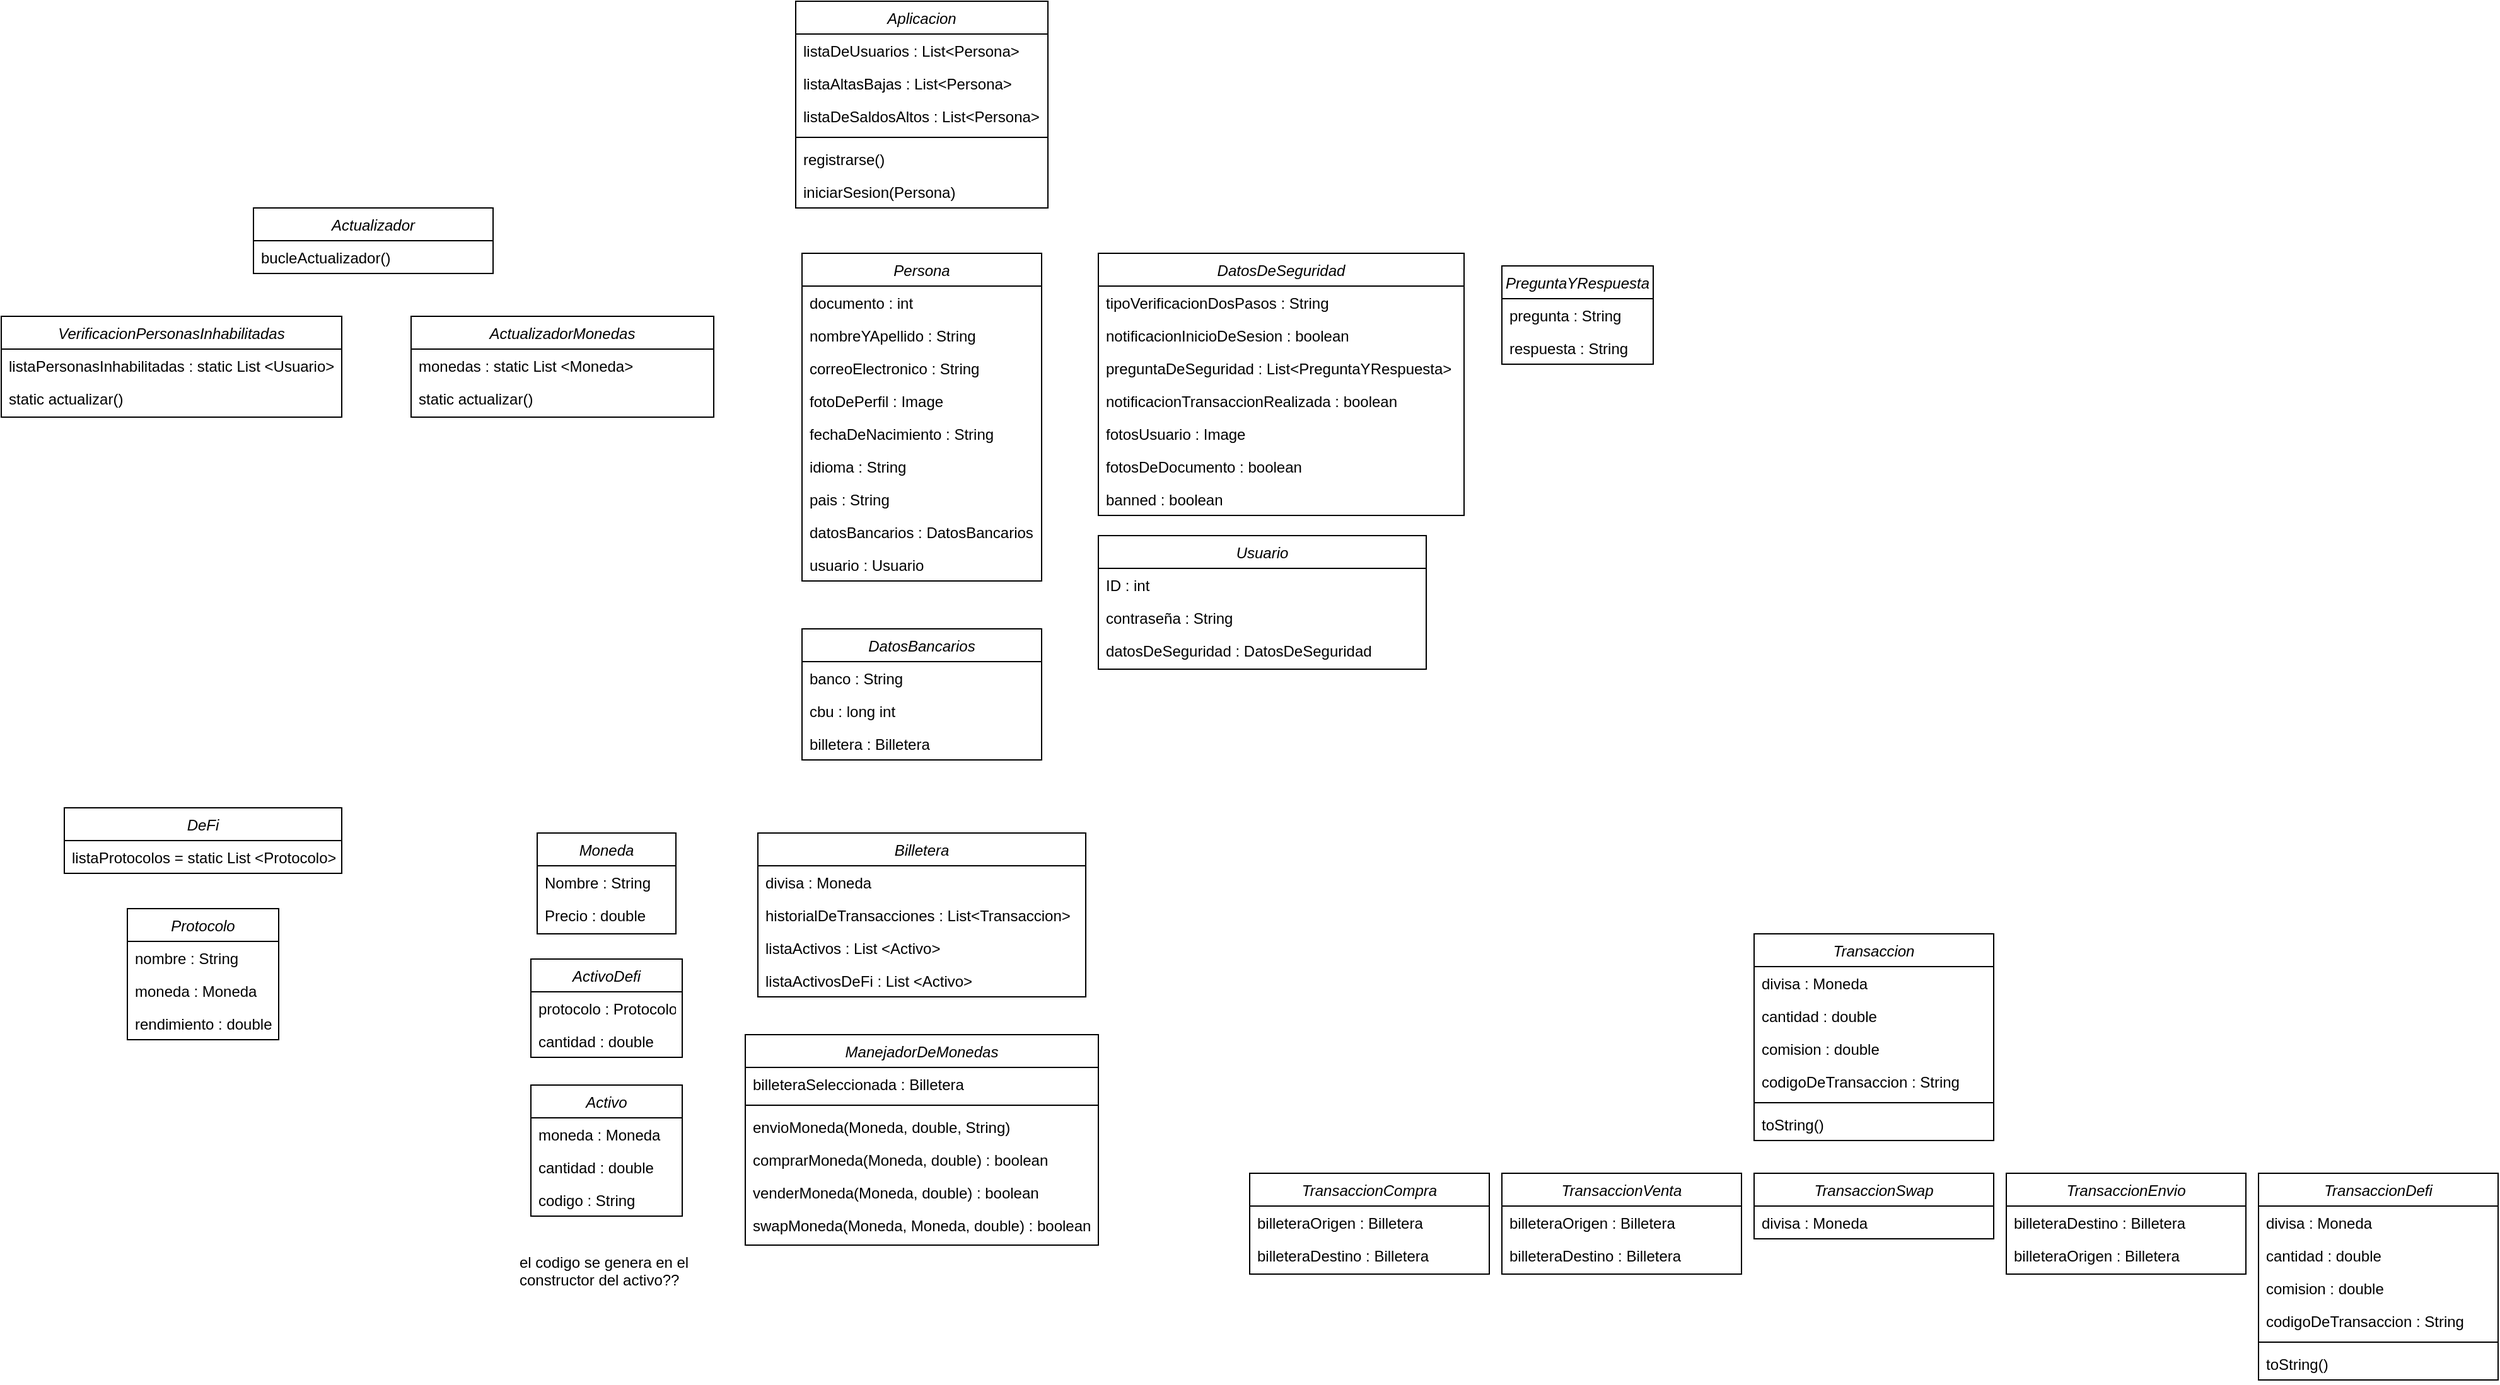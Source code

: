 <mxfile version="24.7.10">
  <diagram id="C5RBs43oDa-KdzZeNtuy" name="Page-1">
    <mxGraphModel dx="2093" dy="2188" grid="1" gridSize="10" guides="1" tooltips="1" connect="1" arrows="1" fold="1" page="1" pageScale="1" pageWidth="1600" pageHeight="1200" math="0" shadow="0">
      <root>
        <mxCell id="WIyWlLk6GJQsqaUBKTNV-0" />
        <mxCell id="WIyWlLk6GJQsqaUBKTNV-1" parent="WIyWlLk6GJQsqaUBKTNV-0" />
        <mxCell id="zkfFHV4jXpPFQw0GAbJ--0" value="Aplicacion" style="swimlane;fontStyle=2;align=center;verticalAlign=top;childLayout=stackLayout;horizontal=1;startSize=26;horizontalStack=0;resizeParent=1;resizeLast=0;collapsible=1;marginBottom=0;rounded=0;shadow=0;strokeWidth=1;" parent="WIyWlLk6GJQsqaUBKTNV-1" vertex="1">
          <mxGeometry x="1500" y="-1180" width="200" height="164" as="geometry">
            <mxRectangle x="320" y="12" width="160" height="26" as="alternateBounds" />
          </mxGeometry>
        </mxCell>
        <mxCell id="zkfFHV4jXpPFQw0GAbJ--1" value="listaDeUsuarios : List&lt;Persona&gt;" style="text;align=left;verticalAlign=top;spacingLeft=4;spacingRight=4;overflow=hidden;rotatable=0;points=[[0,0.5],[1,0.5]];portConstraint=eastwest;" parent="zkfFHV4jXpPFQw0GAbJ--0" vertex="1">
          <mxGeometry y="26" width="200" height="26" as="geometry" />
        </mxCell>
        <mxCell id="1S-B0-gOR2kUliEeF28f-2" value="listaAltasBajas : List&lt;Persona&gt;" style="text;align=left;verticalAlign=top;spacingLeft=4;spacingRight=4;overflow=hidden;rotatable=0;points=[[0,0.5],[1,0.5]];portConstraint=eastwest;" parent="zkfFHV4jXpPFQw0GAbJ--0" vertex="1">
          <mxGeometry y="52" width="200" height="26" as="geometry" />
        </mxCell>
        <mxCell id="1S-B0-gOR2kUliEeF28f-3" value="listaDeSaldosAltos : List&lt;Persona&gt;" style="text;align=left;verticalAlign=top;spacingLeft=4;spacingRight=4;overflow=hidden;rotatable=0;points=[[0,0.5],[1,0.5]];portConstraint=eastwest;" parent="zkfFHV4jXpPFQw0GAbJ--0" vertex="1">
          <mxGeometry y="78" width="200" height="26" as="geometry" />
        </mxCell>
        <mxCell id="zkfFHV4jXpPFQw0GAbJ--4" value="" style="line;html=1;strokeWidth=1;align=left;verticalAlign=middle;spacingTop=-1;spacingLeft=3;spacingRight=3;rotatable=0;labelPosition=right;points=[];portConstraint=eastwest;" parent="zkfFHV4jXpPFQw0GAbJ--0" vertex="1">
          <mxGeometry y="104" width="200" height="8" as="geometry" />
        </mxCell>
        <mxCell id="b5h74rqphBhKmtc5vDvs-13" value="registrarse()" style="text;align=left;verticalAlign=top;spacingLeft=4;spacingRight=4;overflow=hidden;rotatable=0;points=[[0,0.5],[1,0.5]];portConstraint=eastwest;rounded=0;shadow=0;html=0;" parent="zkfFHV4jXpPFQw0GAbJ--0" vertex="1">
          <mxGeometry y="112" width="200" height="26" as="geometry" />
        </mxCell>
        <mxCell id="b5h74rqphBhKmtc5vDvs-14" value="iniciarSesion(Persona)" style="text;align=left;verticalAlign=top;spacingLeft=4;spacingRight=4;overflow=hidden;rotatable=0;points=[[0,0.5],[1,0.5]];portConstraint=eastwest;rounded=0;shadow=0;html=0;" parent="zkfFHV4jXpPFQw0GAbJ--0" vertex="1">
          <mxGeometry y="138" width="200" height="26" as="geometry" />
        </mxCell>
        <mxCell id="A0QK2ImNxOVKermPS3v1-1" value="&amp;nbsp;" style="text;whiteSpace=wrap;html=1;" parent="WIyWlLk6GJQsqaUBKTNV-1" vertex="1">
          <mxGeometry x="1870" y="-240" width="40" height="40" as="geometry" />
        </mxCell>
        <mxCell id="A0QK2ImNxOVKermPS3v1-3" value="Usuario" style="swimlane;fontStyle=2;align=center;verticalAlign=top;childLayout=stackLayout;horizontal=1;startSize=26;horizontalStack=0;resizeParent=1;resizeLast=0;collapsible=1;marginBottom=0;rounded=0;shadow=0;strokeWidth=1;" parent="WIyWlLk6GJQsqaUBKTNV-1" vertex="1">
          <mxGeometry x="1740" y="-756" width="260" height="106" as="geometry">
            <mxRectangle x="230" y="140" width="160" height="26" as="alternateBounds" />
          </mxGeometry>
        </mxCell>
        <mxCell id="b5h74rqphBhKmtc5vDvs-136" value="ID : int" style="text;align=left;verticalAlign=top;spacingLeft=4;spacingRight=4;overflow=hidden;rotatable=0;points=[[0,0.5],[1,0.5]];portConstraint=eastwest;" parent="A0QK2ImNxOVKermPS3v1-3" vertex="1">
          <mxGeometry y="26" width="260" height="26" as="geometry" />
        </mxCell>
        <mxCell id="1S-B0-gOR2kUliEeF28f-7" value="contraseña : String" style="text;align=left;verticalAlign=top;spacingLeft=4;spacingRight=4;overflow=hidden;rotatable=0;points=[[0,0.5],[1,0.5]];portConstraint=eastwest;rounded=0;shadow=0;html=0;" parent="A0QK2ImNxOVKermPS3v1-3" vertex="1">
          <mxGeometry y="52" width="260" height="26" as="geometry" />
        </mxCell>
        <mxCell id="1S-B0-gOR2kUliEeF28f-20" value="datosDeSeguridad : DatosDeSeguridad" style="text;align=left;verticalAlign=top;spacingLeft=4;spacingRight=4;overflow=hidden;rotatable=0;points=[[0,0.5],[1,0.5]];portConstraint=eastwest;" parent="A0QK2ImNxOVKermPS3v1-3" vertex="1">
          <mxGeometry y="78" width="260" height="26" as="geometry" />
        </mxCell>
        <mxCell id="A0QK2ImNxOVKermPS3v1-74" value="ManejadorDeMonedas" style="swimlane;fontStyle=2;align=center;verticalAlign=top;childLayout=stackLayout;horizontal=1;startSize=26;horizontalStack=0;resizeParent=1;resizeLast=0;collapsible=1;marginBottom=0;rounded=0;shadow=0;strokeWidth=1;" parent="WIyWlLk6GJQsqaUBKTNV-1" vertex="1">
          <mxGeometry x="1460" y="-360" width="280" height="167" as="geometry">
            <mxRectangle x="320" y="12" width="160" height="26" as="alternateBounds" />
          </mxGeometry>
        </mxCell>
        <mxCell id="A0QK2ImNxOVKermPS3v1-77" value="billeteraSeleccionada : Billetera" style="text;align=left;verticalAlign=top;spacingLeft=4;spacingRight=4;overflow=hidden;rotatable=0;points=[[0,0.5],[1,0.5]];portConstraint=eastwest;" parent="A0QK2ImNxOVKermPS3v1-74" vertex="1">
          <mxGeometry y="26" width="280" height="26" as="geometry" />
        </mxCell>
        <mxCell id="A0QK2ImNxOVKermPS3v1-76" value="" style="line;html=1;strokeWidth=1;align=left;verticalAlign=middle;spacingTop=-1;spacingLeft=3;spacingRight=3;rotatable=0;labelPosition=right;points=[];portConstraint=eastwest;" parent="A0QK2ImNxOVKermPS3v1-74" vertex="1">
          <mxGeometry y="52" width="280" height="8" as="geometry" />
        </mxCell>
        <mxCell id="A0QK2ImNxOVKermPS3v1-84" value="envioMoneda(Moneda, double, String)" style="text;align=left;verticalAlign=top;spacingLeft=4;spacingRight=4;overflow=hidden;rotatable=0;points=[[0,0.5],[1,0.5]];portConstraint=eastwest;" parent="A0QK2ImNxOVKermPS3v1-74" vertex="1">
          <mxGeometry y="60" width="280" height="26" as="geometry" />
        </mxCell>
        <mxCell id="A0QK2ImNxOVKermPS3v1-78" value="comprarMoneda(Moneda, double) : boolean" style="text;align=left;verticalAlign=top;spacingLeft=4;spacingRight=4;overflow=hidden;rotatable=0;points=[[0,0.5],[1,0.5]];portConstraint=eastwest;" parent="A0QK2ImNxOVKermPS3v1-74" vertex="1">
          <mxGeometry y="86" width="280" height="26" as="geometry" />
        </mxCell>
        <mxCell id="A0QK2ImNxOVKermPS3v1-79" value="venderMoneda(Moneda, double) : boolean" style="text;align=left;verticalAlign=top;spacingLeft=4;spacingRight=4;overflow=hidden;rotatable=0;points=[[0,0.5],[1,0.5]];portConstraint=eastwest;" parent="A0QK2ImNxOVKermPS3v1-74" vertex="1">
          <mxGeometry y="112" width="280" height="26" as="geometry" />
        </mxCell>
        <mxCell id="A0QK2ImNxOVKermPS3v1-80" value="swapMoneda(Moneda, Moneda, double) : boolean" style="text;align=left;verticalAlign=top;spacingLeft=4;spacingRight=4;overflow=hidden;rotatable=0;points=[[0,0.5],[1,0.5]];portConstraint=eastwest;" parent="A0QK2ImNxOVKermPS3v1-74" vertex="1">
          <mxGeometry y="138" width="280" height="26" as="geometry" />
        </mxCell>
        <mxCell id="b5h74rqphBhKmtc5vDvs-6" value="VerificacionPersonasInhabilitadas" style="swimlane;fontStyle=2;align=center;verticalAlign=top;childLayout=stackLayout;horizontal=1;startSize=26;horizontalStack=0;resizeParent=1;resizeLast=0;collapsible=1;marginBottom=0;rounded=0;shadow=0;strokeWidth=1;" parent="WIyWlLk6GJQsqaUBKTNV-1" vertex="1">
          <mxGeometry x="870" y="-930" width="270" height="80" as="geometry">
            <mxRectangle x="320" y="12" width="160" height="26" as="alternateBounds" />
          </mxGeometry>
        </mxCell>
        <mxCell id="b5h74rqphBhKmtc5vDvs-11" value="listaPersonasInhabilitadas : static List &lt;Usuario&gt;" style="text;align=left;verticalAlign=top;spacingLeft=4;spacingRight=4;overflow=hidden;rotatable=0;points=[[0,0.5],[1,0.5]];portConstraint=eastwest;" parent="b5h74rqphBhKmtc5vDvs-6" vertex="1">
          <mxGeometry y="26" width="270" height="26" as="geometry" />
        </mxCell>
        <mxCell id="b5h74rqphBhKmtc5vDvs-12" value="static actualizar()" style="text;align=left;verticalAlign=top;spacingLeft=4;spacingRight=4;overflow=hidden;rotatable=0;points=[[0,0.5],[1,0.5]];portConstraint=eastwest;rounded=0;shadow=0;html=0;" parent="b5h74rqphBhKmtc5vDvs-6" vertex="1">
          <mxGeometry y="52" width="270" height="26" as="geometry" />
        </mxCell>
        <mxCell id="b5h74rqphBhKmtc5vDvs-25" value="Actualizador" style="swimlane;fontStyle=2;align=center;verticalAlign=top;childLayout=stackLayout;horizontal=1;startSize=26;horizontalStack=0;resizeParent=1;resizeLast=0;collapsible=1;marginBottom=0;rounded=0;shadow=0;strokeWidth=1;" parent="WIyWlLk6GJQsqaUBKTNV-1" vertex="1">
          <mxGeometry x="1070" y="-1016" width="190" height="52" as="geometry">
            <mxRectangle x="320" y="12" width="160" height="26" as="alternateBounds" />
          </mxGeometry>
        </mxCell>
        <mxCell id="b5h74rqphBhKmtc5vDvs-117" value="bucleActualizador()" style="text;align=left;verticalAlign=top;spacingLeft=4;spacingRight=4;overflow=hidden;rotatable=0;points=[[0,0.5],[1,0.5]];portConstraint=eastwest;rounded=0;shadow=0;html=0;" parent="b5h74rqphBhKmtc5vDvs-25" vertex="1">
          <mxGeometry y="26" width="190" height="26" as="geometry" />
        </mxCell>
        <mxCell id="b5h74rqphBhKmtc5vDvs-31" value="Moneda" style="swimlane;fontStyle=2;align=center;verticalAlign=top;childLayout=stackLayout;horizontal=1;startSize=26;horizontalStack=0;resizeParent=1;resizeLast=0;collapsible=1;marginBottom=0;rounded=0;shadow=0;strokeWidth=1;" parent="WIyWlLk6GJQsqaUBKTNV-1" vertex="1">
          <mxGeometry x="1295" y="-520" width="110" height="80" as="geometry">
            <mxRectangle x="320" y="12" width="160" height="26" as="alternateBounds" />
          </mxGeometry>
        </mxCell>
        <mxCell id="b5h74rqphBhKmtc5vDvs-32" value="Nombre : String" style="text;align=left;verticalAlign=top;spacingLeft=4;spacingRight=4;overflow=hidden;rotatable=0;points=[[0,0.5],[1,0.5]];portConstraint=eastwest;" parent="b5h74rqphBhKmtc5vDvs-31" vertex="1">
          <mxGeometry y="26" width="110" height="26" as="geometry" />
        </mxCell>
        <mxCell id="b5h74rqphBhKmtc5vDvs-33" value="Precio : double" style="text;align=left;verticalAlign=top;spacingLeft=4;spacingRight=4;overflow=hidden;rotatable=0;points=[[0,0.5],[1,0.5]];portConstraint=eastwest;rounded=0;shadow=0;html=0;" parent="b5h74rqphBhKmtc5vDvs-31" vertex="1">
          <mxGeometry y="52" width="110" height="26" as="geometry" />
        </mxCell>
        <mxCell id="b5h74rqphBhKmtc5vDvs-53" value="Transaccion" style="swimlane;fontStyle=2;align=center;verticalAlign=top;childLayout=stackLayout;horizontal=1;startSize=26;horizontalStack=0;resizeParent=1;resizeLast=0;collapsible=1;marginBottom=0;rounded=0;shadow=0;strokeWidth=1;" parent="WIyWlLk6GJQsqaUBKTNV-1" vertex="1">
          <mxGeometry x="2260" y="-440" width="190" height="164" as="geometry">
            <mxRectangle x="320" y="12" width="160" height="26" as="alternateBounds" />
          </mxGeometry>
        </mxCell>
        <mxCell id="b5h74rqphBhKmtc5vDvs-60" value="divisa : Moneda" style="text;align=left;verticalAlign=top;spacingLeft=4;spacingRight=4;overflow=hidden;rotatable=0;points=[[0,0.5],[1,0.5]];portConstraint=eastwest;rounded=0;shadow=0;html=0;" parent="b5h74rqphBhKmtc5vDvs-53" vertex="1">
          <mxGeometry y="26" width="190" height="26" as="geometry" />
        </mxCell>
        <mxCell id="b5h74rqphBhKmtc5vDvs-61" value="cantidad : double" style="text;align=left;verticalAlign=top;spacingLeft=4;spacingRight=4;overflow=hidden;rotatable=0;points=[[0,0.5],[1,0.5]];portConstraint=eastwest;rounded=0;shadow=0;html=0;" parent="b5h74rqphBhKmtc5vDvs-53" vertex="1">
          <mxGeometry y="52" width="190" height="26" as="geometry" />
        </mxCell>
        <mxCell id="b5h74rqphBhKmtc5vDvs-120" value="comision : double" style="text;align=left;verticalAlign=top;spacingLeft=4;spacingRight=4;overflow=hidden;rotatable=0;points=[[0,0.5],[1,0.5]];portConstraint=eastwest;rounded=0;shadow=0;html=0;" parent="b5h74rqphBhKmtc5vDvs-53" vertex="1">
          <mxGeometry y="78" width="190" height="26" as="geometry" />
        </mxCell>
        <mxCell id="1S-B0-gOR2kUliEeF28f-0" value="codigoDeTransaccion : String" style="text;align=left;verticalAlign=top;spacingLeft=4;spacingRight=4;overflow=hidden;rotatable=0;points=[[0,0.5],[1,0.5]];portConstraint=eastwest;rounded=0;shadow=0;html=0;" parent="b5h74rqphBhKmtc5vDvs-53" vertex="1">
          <mxGeometry y="104" width="190" height="26" as="geometry" />
        </mxCell>
        <mxCell id="b5h74rqphBhKmtc5vDvs-63" value="" style="line;html=1;strokeWidth=1;align=left;verticalAlign=middle;spacingTop=-1;spacingLeft=3;spacingRight=3;rotatable=0;labelPosition=right;points=[];portConstraint=eastwest;" parent="b5h74rqphBhKmtc5vDvs-53" vertex="1">
          <mxGeometry y="130" width="190" height="8" as="geometry" />
        </mxCell>
        <mxCell id="b5h74rqphBhKmtc5vDvs-62" value="toString()" style="text;align=left;verticalAlign=top;spacingLeft=4;spacingRight=4;overflow=hidden;rotatable=0;points=[[0,0.5],[1,0.5]];portConstraint=eastwest;rounded=0;shadow=0;html=0;" parent="b5h74rqphBhKmtc5vDvs-53" vertex="1">
          <mxGeometry y="138" width="190" height="26" as="geometry" />
        </mxCell>
        <mxCell id="b5h74rqphBhKmtc5vDvs-73" value="Activo" style="swimlane;fontStyle=2;align=center;verticalAlign=top;childLayout=stackLayout;horizontal=1;startSize=26;horizontalStack=0;resizeParent=1;resizeLast=0;collapsible=1;marginBottom=0;rounded=0;shadow=0;strokeWidth=1;" parent="WIyWlLk6GJQsqaUBKTNV-1" vertex="1">
          <mxGeometry x="1290" y="-320" width="120" height="104" as="geometry">
            <mxRectangle x="320" y="12" width="160" height="26" as="alternateBounds" />
          </mxGeometry>
        </mxCell>
        <mxCell id="b5h74rqphBhKmtc5vDvs-74" value="moneda : Moneda" style="text;align=left;verticalAlign=top;spacingLeft=4;spacingRight=4;overflow=hidden;rotatable=0;points=[[0,0.5],[1,0.5]];portConstraint=eastwest;" parent="b5h74rqphBhKmtc5vDvs-73" vertex="1">
          <mxGeometry y="26" width="120" height="26" as="geometry" />
        </mxCell>
        <mxCell id="b5h74rqphBhKmtc5vDvs-75" value="cantidad : double" style="text;align=left;verticalAlign=top;spacingLeft=4;spacingRight=4;overflow=hidden;rotatable=0;points=[[0,0.5],[1,0.5]];portConstraint=eastwest;rounded=0;shadow=0;html=0;" parent="b5h74rqphBhKmtc5vDvs-73" vertex="1">
          <mxGeometry y="52" width="120" height="26" as="geometry" />
        </mxCell>
        <mxCell id="1S-B0-gOR2kUliEeF28f-4" value="codigo : String" style="text;align=left;verticalAlign=top;spacingLeft=4;spacingRight=4;overflow=hidden;rotatable=0;points=[[0,0.5],[1,0.5]];portConstraint=eastwest;rounded=0;shadow=0;html=0;" parent="b5h74rqphBhKmtc5vDvs-73" vertex="1">
          <mxGeometry y="78" width="120" height="26" as="geometry" />
        </mxCell>
        <mxCell id="b5h74rqphBhKmtc5vDvs-79" value="TransaccionCompra" style="swimlane;fontStyle=2;align=center;verticalAlign=top;childLayout=stackLayout;horizontal=1;startSize=26;horizontalStack=0;resizeParent=1;resizeLast=0;collapsible=1;marginBottom=0;rounded=0;shadow=0;strokeWidth=1;" parent="WIyWlLk6GJQsqaUBKTNV-1" vertex="1">
          <mxGeometry x="1860" y="-250" width="190" height="80" as="geometry">
            <mxRectangle x="320" y="12" width="160" height="26" as="alternateBounds" />
          </mxGeometry>
        </mxCell>
        <mxCell id="b5h74rqphBhKmtc5vDvs-84" value="billeteraOrigen : Billetera" style="text;align=left;verticalAlign=top;spacingLeft=4;spacingRight=4;overflow=hidden;rotatable=0;points=[[0,0.5],[1,0.5]];portConstraint=eastwest;rounded=0;shadow=0;html=0;" parent="b5h74rqphBhKmtc5vDvs-79" vertex="1">
          <mxGeometry y="26" width="190" height="26" as="geometry" />
        </mxCell>
        <mxCell id="b5h74rqphBhKmtc5vDvs-102" value="billeteraDestino : Billetera" style="text;align=left;verticalAlign=top;spacingLeft=4;spacingRight=4;overflow=hidden;rotatable=0;points=[[0,0.5],[1,0.5]];portConstraint=eastwest;rounded=0;shadow=0;html=0;" parent="b5h74rqphBhKmtc5vDvs-79" vertex="1">
          <mxGeometry y="52" width="190" height="26" as="geometry" />
        </mxCell>
        <mxCell id="b5h74rqphBhKmtc5vDvs-85" value="TransaccionVenta" style="swimlane;fontStyle=2;align=center;verticalAlign=top;childLayout=stackLayout;horizontal=1;startSize=26;horizontalStack=0;resizeParent=1;resizeLast=0;collapsible=1;marginBottom=0;rounded=0;shadow=0;strokeWidth=1;" parent="WIyWlLk6GJQsqaUBKTNV-1" vertex="1">
          <mxGeometry x="2060" y="-250" width="190" height="80" as="geometry">
            <mxRectangle x="320" y="12" width="160" height="26" as="alternateBounds" />
          </mxGeometry>
        </mxCell>
        <mxCell id="RXBJ0WqxxfnvdXyqFnlm-0" value="billeteraOrigen : Billetera" style="text;align=left;verticalAlign=top;spacingLeft=4;spacingRight=4;overflow=hidden;rotatable=0;points=[[0,0.5],[1,0.5]];portConstraint=eastwest;rounded=0;shadow=0;html=0;" vertex="1" parent="b5h74rqphBhKmtc5vDvs-85">
          <mxGeometry y="26" width="190" height="26" as="geometry" />
        </mxCell>
        <mxCell id="RXBJ0WqxxfnvdXyqFnlm-1" value="billeteraDestino : Billetera" style="text;align=left;verticalAlign=top;spacingLeft=4;spacingRight=4;overflow=hidden;rotatable=0;points=[[0,0.5],[1,0.5]];portConstraint=eastwest;rounded=0;shadow=0;html=0;" vertex="1" parent="b5h74rqphBhKmtc5vDvs-85">
          <mxGeometry y="52" width="190" height="26" as="geometry" />
        </mxCell>
        <mxCell id="b5h74rqphBhKmtc5vDvs-91" value="TransaccionSwap" style="swimlane;fontStyle=2;align=center;verticalAlign=top;childLayout=stackLayout;horizontal=1;startSize=26;horizontalStack=0;resizeParent=1;resizeLast=0;collapsible=1;marginBottom=0;rounded=0;shadow=0;strokeWidth=1;" parent="WIyWlLk6GJQsqaUBKTNV-1" vertex="1">
          <mxGeometry x="2260" y="-250" width="190" height="52" as="geometry">
            <mxRectangle x="320" y="12" width="160" height="26" as="alternateBounds" />
          </mxGeometry>
        </mxCell>
        <mxCell id="b5h74rqphBhKmtc5vDvs-105" value="divisa : Moneda" style="text;align=left;verticalAlign=top;spacingLeft=4;spacingRight=4;overflow=hidden;rotatable=0;points=[[0,0.5],[1,0.5]];portConstraint=eastwest;rounded=0;shadow=0;html=0;" parent="b5h74rqphBhKmtc5vDvs-91" vertex="1">
          <mxGeometry y="26" width="190" height="26" as="geometry" />
        </mxCell>
        <mxCell id="b5h74rqphBhKmtc5vDvs-96" value="TransaccionEnvio" style="swimlane;fontStyle=2;align=center;verticalAlign=top;childLayout=stackLayout;horizontal=1;startSize=26;horizontalStack=0;resizeParent=1;resizeLast=0;collapsible=1;marginBottom=0;rounded=0;shadow=0;strokeWidth=1;" parent="WIyWlLk6GJQsqaUBKTNV-1" vertex="1">
          <mxGeometry x="2460" y="-250" width="190" height="80" as="geometry">
            <mxRectangle x="320" y="12" width="160" height="26" as="alternateBounds" />
          </mxGeometry>
        </mxCell>
        <mxCell id="RXBJ0WqxxfnvdXyqFnlm-3" value="billeteraDestino : Billetera" style="text;align=left;verticalAlign=top;spacingLeft=4;spacingRight=4;overflow=hidden;rotatable=0;points=[[0,0.5],[1,0.5]];portConstraint=eastwest;rounded=0;shadow=0;html=0;" vertex="1" parent="b5h74rqphBhKmtc5vDvs-96">
          <mxGeometry y="26" width="190" height="26" as="geometry" />
        </mxCell>
        <mxCell id="RXBJ0WqxxfnvdXyqFnlm-2" value="billeteraOrigen : Billetera" style="text;align=left;verticalAlign=top;spacingLeft=4;spacingRight=4;overflow=hidden;rotatable=0;points=[[0,0.5],[1,0.5]];portConstraint=eastwest;rounded=0;shadow=0;html=0;" vertex="1" parent="b5h74rqphBhKmtc5vDvs-96">
          <mxGeometry y="52" width="190" height="26" as="geometry" />
        </mxCell>
        <mxCell id="b5h74rqphBhKmtc5vDvs-112" value="ActualizadorMonedas" style="swimlane;fontStyle=2;align=center;verticalAlign=top;childLayout=stackLayout;horizontal=1;startSize=26;horizontalStack=0;resizeParent=1;resizeLast=0;collapsible=1;marginBottom=0;rounded=0;shadow=0;strokeWidth=1;" parent="WIyWlLk6GJQsqaUBKTNV-1" vertex="1">
          <mxGeometry x="1195" y="-930" width="240" height="80" as="geometry">
            <mxRectangle x="320" y="12" width="160" height="26" as="alternateBounds" />
          </mxGeometry>
        </mxCell>
        <mxCell id="b5h74rqphBhKmtc5vDvs-115" value="monedas : static List &lt;Moneda&gt;" style="text;align=left;verticalAlign=top;spacingLeft=4;spacingRight=4;overflow=hidden;rotatable=0;points=[[0,0.5],[1,0.5]];portConstraint=eastwest;" parent="b5h74rqphBhKmtc5vDvs-112" vertex="1">
          <mxGeometry y="26" width="240" height="26" as="geometry" />
        </mxCell>
        <mxCell id="b5h74rqphBhKmtc5vDvs-116" value="static actualizar()" style="text;align=left;verticalAlign=top;spacingLeft=4;spacingRight=4;overflow=hidden;rotatable=0;points=[[0,0.5],[1,0.5]];portConstraint=eastwest;rounded=0;shadow=0;html=0;" parent="b5h74rqphBhKmtc5vDvs-112" vertex="1">
          <mxGeometry y="52" width="240" height="26" as="geometry" />
        </mxCell>
        <mxCell id="b5h74rqphBhKmtc5vDvs-126" value="DeFi" style="swimlane;fontStyle=2;align=center;verticalAlign=top;childLayout=stackLayout;horizontal=1;startSize=26;horizontalStack=0;resizeParent=1;resizeLast=0;collapsible=1;marginBottom=0;rounded=0;shadow=0;strokeWidth=1;" parent="WIyWlLk6GJQsqaUBKTNV-1" vertex="1">
          <mxGeometry x="920" y="-540" width="220" height="52" as="geometry">
            <mxRectangle x="320" y="12" width="160" height="26" as="alternateBounds" />
          </mxGeometry>
        </mxCell>
        <mxCell id="RXBJ0WqxxfnvdXyqFnlm-10" value="listaProtocolos = static List &lt;Protocolo&gt;" style="text;align=left;verticalAlign=top;spacingLeft=4;spacingRight=4;overflow=hidden;rotatable=0;points=[[0,0.5],[1,0.5]];portConstraint=eastwest;" vertex="1" parent="b5h74rqphBhKmtc5vDvs-126">
          <mxGeometry y="26" width="220" height="26" as="geometry" />
        </mxCell>
        <mxCell id="b5h74rqphBhKmtc5vDvs-130" value="Persona" style="swimlane;fontStyle=2;align=center;verticalAlign=top;childLayout=stackLayout;horizontal=1;startSize=26;horizontalStack=0;resizeParent=1;resizeLast=0;collapsible=1;marginBottom=0;rounded=0;shadow=0;strokeWidth=1;" parent="WIyWlLk6GJQsqaUBKTNV-1" vertex="1">
          <mxGeometry x="1505" y="-980" width="190" height="260" as="geometry">
            <mxRectangle x="320" y="12" width="160" height="26" as="alternateBounds" />
          </mxGeometry>
        </mxCell>
        <mxCell id="b5h74rqphBhKmtc5vDvs-141" value="documento : int" style="text;align=left;verticalAlign=top;spacingLeft=4;spacingRight=4;overflow=hidden;rotatable=0;points=[[0,0.5],[1,0.5]];portConstraint=eastwest;rounded=0;shadow=0;html=0;" parent="b5h74rqphBhKmtc5vDvs-130" vertex="1">
          <mxGeometry y="26" width="190" height="26" as="geometry" />
        </mxCell>
        <mxCell id="b5h74rqphBhKmtc5vDvs-137" value="nombreYApellido : String" style="text;align=left;verticalAlign=top;spacingLeft=4;spacingRight=4;overflow=hidden;rotatable=0;points=[[0,0.5],[1,0.5]];portConstraint=eastwest;" parent="b5h74rqphBhKmtc5vDvs-130" vertex="1">
          <mxGeometry y="52" width="190" height="26" as="geometry" />
        </mxCell>
        <mxCell id="b5h74rqphBhKmtc5vDvs-138" value="correoElectronico : String" style="text;align=left;verticalAlign=top;spacingLeft=4;spacingRight=4;overflow=hidden;rotatable=0;points=[[0,0.5],[1,0.5]];portConstraint=eastwest;rounded=0;shadow=0;html=0;" parent="b5h74rqphBhKmtc5vDvs-130" vertex="1">
          <mxGeometry y="78" width="190" height="26" as="geometry" />
        </mxCell>
        <mxCell id="b5h74rqphBhKmtc5vDvs-143" value="fotoDePerfil : Image" style="text;align=left;verticalAlign=top;spacingLeft=4;spacingRight=4;overflow=hidden;rotatable=0;points=[[0,0.5],[1,0.5]];portConstraint=eastwest;rounded=0;shadow=0;html=0;" parent="b5h74rqphBhKmtc5vDvs-130" vertex="1">
          <mxGeometry y="104" width="190" height="26" as="geometry" />
        </mxCell>
        <mxCell id="b5h74rqphBhKmtc5vDvs-142" value="fechaDeNacimiento : String" style="text;align=left;verticalAlign=top;spacingLeft=4;spacingRight=4;overflow=hidden;rotatable=0;points=[[0,0.5],[1,0.5]];portConstraint=eastwest;rounded=0;shadow=0;html=0;" parent="b5h74rqphBhKmtc5vDvs-130" vertex="1">
          <mxGeometry y="130" width="190" height="26" as="geometry" />
        </mxCell>
        <mxCell id="b5h74rqphBhKmtc5vDvs-140" value="idioma : String" style="text;align=left;verticalAlign=top;spacingLeft=4;spacingRight=4;overflow=hidden;rotatable=0;points=[[0,0.5],[1,0.5]];portConstraint=eastwest;rounded=0;shadow=0;html=0;" parent="b5h74rqphBhKmtc5vDvs-130" vertex="1">
          <mxGeometry y="156" width="190" height="26" as="geometry" />
        </mxCell>
        <mxCell id="b5h74rqphBhKmtc5vDvs-139" value="pais : String" style="text;align=left;verticalAlign=top;spacingLeft=4;spacingRight=4;overflow=hidden;rotatable=0;points=[[0,0.5],[1,0.5]];portConstraint=eastwest;rounded=0;shadow=0;html=0;" parent="b5h74rqphBhKmtc5vDvs-130" vertex="1">
          <mxGeometry y="182" width="190" height="26" as="geometry" />
        </mxCell>
        <mxCell id="1S-B0-gOR2kUliEeF28f-18" value="datosBancarios : DatosBancarios" style="text;align=left;verticalAlign=top;spacingLeft=4;spacingRight=4;overflow=hidden;rotatable=0;points=[[0,0.5],[1,0.5]];portConstraint=eastwest;rounded=0;shadow=0;html=0;" parent="b5h74rqphBhKmtc5vDvs-130" vertex="1">
          <mxGeometry y="208" width="190" height="26" as="geometry" />
        </mxCell>
        <mxCell id="1S-B0-gOR2kUliEeF28f-19" value="usuario : Usuario" style="text;align=left;verticalAlign=top;spacingLeft=4;spacingRight=4;overflow=hidden;rotatable=0;points=[[0,0.5],[1,0.5]];portConstraint=eastwest;rounded=0;shadow=0;html=0;" parent="b5h74rqphBhKmtc5vDvs-130" vertex="1">
          <mxGeometry y="234" width="190" height="26" as="geometry" />
        </mxCell>
        <mxCell id="b5h74rqphBhKmtc5vDvs-145" value="DatosDeSeguridad" style="swimlane;fontStyle=2;align=center;verticalAlign=top;childLayout=stackLayout;horizontal=1;startSize=26;horizontalStack=0;resizeParent=1;resizeLast=0;collapsible=1;marginBottom=0;rounded=0;shadow=0;strokeWidth=1;" parent="WIyWlLk6GJQsqaUBKTNV-1" vertex="1">
          <mxGeometry x="1740" y="-980" width="290" height="208" as="geometry">
            <mxRectangle x="320" y="12" width="160" height="26" as="alternateBounds" />
          </mxGeometry>
        </mxCell>
        <mxCell id="b5h74rqphBhKmtc5vDvs-155" value="tipoVerificacionDosPasos : String" style="text;align=left;verticalAlign=top;spacingLeft=4;spacingRight=4;overflow=hidden;rotatable=0;points=[[0,0.5],[1,0.5]];portConstraint=eastwest;" parent="b5h74rqphBhKmtc5vDvs-145" vertex="1">
          <mxGeometry y="26" width="290" height="26" as="geometry" />
        </mxCell>
        <mxCell id="b5h74rqphBhKmtc5vDvs-23" value="notificacionInicioDeSesion : boolean" style="text;align=left;verticalAlign=top;spacingLeft=4;spacingRight=4;overflow=hidden;rotatable=0;points=[[0,0.5],[1,0.5]];portConstraint=eastwest;rounded=0;shadow=0;html=0;" parent="b5h74rqphBhKmtc5vDvs-145" vertex="1">
          <mxGeometry y="52" width="290" height="26" as="geometry" />
        </mxCell>
        <mxCell id="b5h74rqphBhKmtc5vDvs-22" value="preguntaDeSeguridad : List&lt;PreguntaYRespuesta&gt;" style="text;align=left;verticalAlign=top;spacingLeft=4;spacingRight=4;overflow=hidden;rotatable=0;points=[[0,0.5],[1,0.5]];portConstraint=eastwest;rounded=0;shadow=0;html=0;" parent="b5h74rqphBhKmtc5vDvs-145" vertex="1">
          <mxGeometry y="78" width="290" height="26" as="geometry" />
        </mxCell>
        <mxCell id="b5h74rqphBhKmtc5vDvs-24" value="notificacionTransaccionRealizada : boolean" style="text;align=left;verticalAlign=top;spacingLeft=4;spacingRight=4;overflow=hidden;rotatable=0;points=[[0,0.5],[1,0.5]];portConstraint=eastwest;rounded=0;shadow=0;html=0;" parent="b5h74rqphBhKmtc5vDvs-145" vertex="1">
          <mxGeometry y="104" width="290" height="26" as="geometry" />
        </mxCell>
        <mxCell id="1S-B0-gOR2kUliEeF28f-24" value="fotosUsuario : Image" style="text;align=left;verticalAlign=top;spacingLeft=4;spacingRight=4;overflow=hidden;rotatable=0;points=[[0,0.5],[1,0.5]];portConstraint=eastwest;rounded=0;shadow=0;html=0;" parent="b5h74rqphBhKmtc5vDvs-145" vertex="1">
          <mxGeometry y="130" width="290" height="26" as="geometry" />
        </mxCell>
        <mxCell id="b5h74rqphBhKmtc5vDvs-166" value="fotosDeDocumento : boolean" style="text;align=left;verticalAlign=top;spacingLeft=4;spacingRight=4;overflow=hidden;rotatable=0;points=[[0,0.5],[1,0.5]];portConstraint=eastwest;rounded=0;shadow=0;html=0;" parent="b5h74rqphBhKmtc5vDvs-145" vertex="1">
          <mxGeometry y="156" width="290" height="26" as="geometry" />
        </mxCell>
        <mxCell id="1S-B0-gOR2kUliEeF28f-23" value="banned : boolean" style="text;align=left;verticalAlign=top;spacingLeft=4;spacingRight=4;overflow=hidden;rotatable=0;points=[[0,0.5],[1,0.5]];portConstraint=eastwest;rounded=0;shadow=0;html=0;" parent="b5h74rqphBhKmtc5vDvs-145" vertex="1">
          <mxGeometry y="182" width="290" height="26" as="geometry" />
        </mxCell>
        <mxCell id="b5h74rqphBhKmtc5vDvs-157" value="Billetera" style="swimlane;fontStyle=2;align=center;verticalAlign=top;childLayout=stackLayout;horizontal=1;startSize=26;horizontalStack=0;resizeParent=1;resizeLast=0;collapsible=1;marginBottom=0;rounded=0;shadow=0;strokeWidth=1;" parent="WIyWlLk6GJQsqaUBKTNV-1" vertex="1">
          <mxGeometry x="1470" y="-520" width="260" height="130" as="geometry">
            <mxRectangle x="320" y="12" width="160" height="26" as="alternateBounds" />
          </mxGeometry>
        </mxCell>
        <mxCell id="b5h74rqphBhKmtc5vDvs-163" value="divisa : Moneda" style="text;align=left;verticalAlign=top;spacingLeft=4;spacingRight=4;overflow=hidden;rotatable=0;points=[[0,0.5],[1,0.5]];portConstraint=eastwest;rounded=0;shadow=0;html=0;" parent="b5h74rqphBhKmtc5vDvs-157" vertex="1">
          <mxGeometry y="26" width="260" height="26" as="geometry" />
        </mxCell>
        <mxCell id="b5h74rqphBhKmtc5vDvs-165" value="historialDeTransacciones : List&lt;Transaccion&gt;" style="text;align=left;verticalAlign=top;spacingLeft=4;spacingRight=4;overflow=hidden;rotatable=0;points=[[0,0.5],[1,0.5]];portConstraint=eastwest;rounded=0;shadow=0;html=0;" parent="b5h74rqphBhKmtc5vDvs-157" vertex="1">
          <mxGeometry y="52" width="260" height="26" as="geometry" />
        </mxCell>
        <mxCell id="b5h74rqphBhKmtc5vDvs-164" value="listaActivos : List &lt;Activo&gt;" style="text;align=left;verticalAlign=top;spacingLeft=4;spacingRight=4;overflow=hidden;rotatable=0;points=[[0,0.5],[1,0.5]];portConstraint=eastwest;rounded=0;shadow=0;html=0;" parent="b5h74rqphBhKmtc5vDvs-157" vertex="1">
          <mxGeometry y="78" width="260" height="26" as="geometry" />
        </mxCell>
        <mxCell id="RXBJ0WqxxfnvdXyqFnlm-12" value="listaActivosDeFi : List &lt;Activo&gt;" style="text;align=left;verticalAlign=top;spacingLeft=4;spacingRight=4;overflow=hidden;rotatable=0;points=[[0,0.5],[1,0.5]];portConstraint=eastwest;rounded=0;shadow=0;html=0;" vertex="1" parent="b5h74rqphBhKmtc5vDvs-157">
          <mxGeometry y="104" width="260" height="26" as="geometry" />
        </mxCell>
        <mxCell id="1S-B0-gOR2kUliEeF28f-9" value="DatosBancarios" style="swimlane;fontStyle=2;align=center;verticalAlign=top;childLayout=stackLayout;horizontal=1;startSize=26;horizontalStack=0;resizeParent=1;resizeLast=0;collapsible=1;marginBottom=0;rounded=0;shadow=0;strokeWidth=1;" parent="WIyWlLk6GJQsqaUBKTNV-1" vertex="1">
          <mxGeometry x="1505" y="-682" width="190" height="104" as="geometry">
            <mxRectangle x="320" y="12" width="160" height="26" as="alternateBounds" />
          </mxGeometry>
        </mxCell>
        <mxCell id="1S-B0-gOR2kUliEeF28f-21" value="banco : String" style="text;align=left;verticalAlign=top;spacingLeft=4;spacingRight=4;overflow=hidden;rotatable=0;points=[[0,0.5],[1,0.5]];portConstraint=eastwest;" parent="1S-B0-gOR2kUliEeF28f-9" vertex="1">
          <mxGeometry y="26" width="190" height="26" as="geometry" />
        </mxCell>
        <mxCell id="1S-B0-gOR2kUliEeF28f-22" value="cbu : long int" style="text;align=left;verticalAlign=top;spacingLeft=4;spacingRight=4;overflow=hidden;rotatable=0;points=[[0,0.5],[1,0.5]];portConstraint=eastwest;" parent="1S-B0-gOR2kUliEeF28f-9" vertex="1">
          <mxGeometry y="52" width="190" height="26" as="geometry" />
        </mxCell>
        <mxCell id="RXBJ0WqxxfnvdXyqFnlm-22" value="billetera : Billetera" style="text;align=left;verticalAlign=top;spacingLeft=4;spacingRight=4;overflow=hidden;rotatable=0;points=[[0,0.5],[1,0.5]];portConstraint=eastwest;" vertex="1" parent="1S-B0-gOR2kUliEeF28f-9">
          <mxGeometry y="78" width="190" height="26" as="geometry" />
        </mxCell>
        <mxCell id="1S-B0-gOR2kUliEeF28f-26" value="TransaccionDefi" style="swimlane;fontStyle=2;align=center;verticalAlign=top;childLayout=stackLayout;horizontal=1;startSize=26;horizontalStack=0;resizeParent=1;resizeLast=0;collapsible=1;marginBottom=0;rounded=0;shadow=0;strokeWidth=1;" parent="WIyWlLk6GJQsqaUBKTNV-1" vertex="1">
          <mxGeometry x="2660" y="-250" width="190" height="164" as="geometry">
            <mxRectangle x="320" y="12" width="160" height="26" as="alternateBounds" />
          </mxGeometry>
        </mxCell>
        <mxCell id="1S-B0-gOR2kUliEeF28f-27" value="divisa : Moneda" style="text;align=left;verticalAlign=top;spacingLeft=4;spacingRight=4;overflow=hidden;rotatable=0;points=[[0,0.5],[1,0.5]];portConstraint=eastwest;rounded=0;shadow=0;html=0;" parent="1S-B0-gOR2kUliEeF28f-26" vertex="1">
          <mxGeometry y="26" width="190" height="26" as="geometry" />
        </mxCell>
        <mxCell id="1S-B0-gOR2kUliEeF28f-28" value="cantidad : double" style="text;align=left;verticalAlign=top;spacingLeft=4;spacingRight=4;overflow=hidden;rotatable=0;points=[[0,0.5],[1,0.5]];portConstraint=eastwest;rounded=0;shadow=0;html=0;" parent="1S-B0-gOR2kUliEeF28f-26" vertex="1">
          <mxGeometry y="52" width="190" height="26" as="geometry" />
        </mxCell>
        <mxCell id="1S-B0-gOR2kUliEeF28f-29" value="comision : double" style="text;align=left;verticalAlign=top;spacingLeft=4;spacingRight=4;overflow=hidden;rotatable=0;points=[[0,0.5],[1,0.5]];portConstraint=eastwest;rounded=0;shadow=0;html=0;" parent="1S-B0-gOR2kUliEeF28f-26" vertex="1">
          <mxGeometry y="78" width="190" height="26" as="geometry" />
        </mxCell>
        <mxCell id="1S-B0-gOR2kUliEeF28f-30" value="codigoDeTransaccion : String" style="text;align=left;verticalAlign=top;spacingLeft=4;spacingRight=4;overflow=hidden;rotatable=0;points=[[0,0.5],[1,0.5]];portConstraint=eastwest;rounded=0;shadow=0;html=0;" parent="1S-B0-gOR2kUliEeF28f-26" vertex="1">
          <mxGeometry y="104" width="190" height="26" as="geometry" />
        </mxCell>
        <mxCell id="1S-B0-gOR2kUliEeF28f-31" value="" style="line;html=1;strokeWidth=1;align=left;verticalAlign=middle;spacingTop=-1;spacingLeft=3;spacingRight=3;rotatable=0;labelPosition=right;points=[];portConstraint=eastwest;" parent="1S-B0-gOR2kUliEeF28f-26" vertex="1">
          <mxGeometry y="130" width="190" height="8" as="geometry" />
        </mxCell>
        <mxCell id="1S-B0-gOR2kUliEeF28f-32" value="toString()" style="text;align=left;verticalAlign=top;spacingLeft=4;spacingRight=4;overflow=hidden;rotatable=0;points=[[0,0.5],[1,0.5]];portConstraint=eastwest;rounded=0;shadow=0;html=0;" parent="1S-B0-gOR2kUliEeF28f-26" vertex="1">
          <mxGeometry y="138" width="190" height="26" as="geometry" />
        </mxCell>
        <mxCell id="RXBJ0WqxxfnvdXyqFnlm-6" value="Protocolo" style="swimlane;fontStyle=2;align=center;verticalAlign=top;childLayout=stackLayout;horizontal=1;startSize=26;horizontalStack=0;resizeParent=1;resizeLast=0;collapsible=1;marginBottom=0;rounded=0;shadow=0;strokeWidth=1;" vertex="1" parent="WIyWlLk6GJQsqaUBKTNV-1">
          <mxGeometry x="970" y="-460" width="120" height="104" as="geometry">
            <mxRectangle x="320" y="12" width="160" height="26" as="alternateBounds" />
          </mxGeometry>
        </mxCell>
        <mxCell id="RXBJ0WqxxfnvdXyqFnlm-9" value="nombre : String" style="text;align=left;verticalAlign=top;spacingLeft=4;spacingRight=4;overflow=hidden;rotatable=0;points=[[0,0.5],[1,0.5]];portConstraint=eastwest;" vertex="1" parent="RXBJ0WqxxfnvdXyqFnlm-6">
          <mxGeometry y="26" width="120" height="26" as="geometry" />
        </mxCell>
        <mxCell id="RXBJ0WqxxfnvdXyqFnlm-7" value="moneda : Moneda" style="text;align=left;verticalAlign=top;spacingLeft=4;spacingRight=4;overflow=hidden;rotatable=0;points=[[0,0.5],[1,0.5]];portConstraint=eastwest;" vertex="1" parent="RXBJ0WqxxfnvdXyqFnlm-6">
          <mxGeometry y="52" width="120" height="26" as="geometry" />
        </mxCell>
        <mxCell id="RXBJ0WqxxfnvdXyqFnlm-8" value="rendimiento : double" style="text;align=left;verticalAlign=top;spacingLeft=4;spacingRight=4;overflow=hidden;rotatable=0;points=[[0,0.5],[1,0.5]];portConstraint=eastwest;rounded=0;shadow=0;html=0;" vertex="1" parent="RXBJ0WqxxfnvdXyqFnlm-6">
          <mxGeometry y="78" width="120" height="26" as="geometry" />
        </mxCell>
        <mxCell id="RXBJ0WqxxfnvdXyqFnlm-13" value="ActivoDefi" style="swimlane;fontStyle=2;align=center;verticalAlign=top;childLayout=stackLayout;horizontal=1;startSize=26;horizontalStack=0;resizeParent=1;resizeLast=0;collapsible=1;marginBottom=0;rounded=0;shadow=0;strokeWidth=1;" vertex="1" parent="WIyWlLk6GJQsqaUBKTNV-1">
          <mxGeometry x="1290" y="-420" width="120" height="78" as="geometry">
            <mxRectangle x="320" y="12" width="160" height="26" as="alternateBounds" />
          </mxGeometry>
        </mxCell>
        <mxCell id="RXBJ0WqxxfnvdXyqFnlm-20" value="protocolo : Protocolo" style="text;align=left;verticalAlign=top;spacingLeft=4;spacingRight=4;overflow=hidden;rotatable=0;points=[[0,0.5],[1,0.5]];portConstraint=eastwest;" vertex="1" parent="RXBJ0WqxxfnvdXyqFnlm-13">
          <mxGeometry y="26" width="120" height="26" as="geometry" />
        </mxCell>
        <mxCell id="RXBJ0WqxxfnvdXyqFnlm-18" value="cantidad : double" style="text;align=left;verticalAlign=top;spacingLeft=4;spacingRight=4;overflow=hidden;rotatable=0;points=[[0,0.5],[1,0.5]];portConstraint=eastwest;" vertex="1" parent="RXBJ0WqxxfnvdXyqFnlm-13">
          <mxGeometry y="52" width="120" height="26" as="geometry" />
        </mxCell>
        <mxCell id="RXBJ0WqxxfnvdXyqFnlm-25" value="PreguntaYRespuesta" style="swimlane;fontStyle=2;align=center;verticalAlign=top;childLayout=stackLayout;horizontal=1;startSize=26;horizontalStack=0;resizeParent=1;resizeLast=0;collapsible=1;marginBottom=0;rounded=0;shadow=0;strokeWidth=1;" vertex="1" parent="WIyWlLk6GJQsqaUBKTNV-1">
          <mxGeometry x="2060" y="-970" width="120" height="78" as="geometry">
            <mxRectangle x="320" y="12" width="160" height="26" as="alternateBounds" />
          </mxGeometry>
        </mxCell>
        <mxCell id="RXBJ0WqxxfnvdXyqFnlm-34" value="pregunta : String" style="text;align=left;verticalAlign=top;spacingLeft=4;spacingRight=4;overflow=hidden;rotatable=0;points=[[0,0.5],[1,0.5]];portConstraint=eastwest;rounded=0;shadow=0;html=0;" vertex="1" parent="RXBJ0WqxxfnvdXyqFnlm-25">
          <mxGeometry y="26" width="120" height="26" as="geometry" />
        </mxCell>
        <mxCell id="RXBJ0WqxxfnvdXyqFnlm-35" value="respuesta : String" style="text;align=left;verticalAlign=top;spacingLeft=4;spacingRight=4;overflow=hidden;rotatable=0;points=[[0,0.5],[1,0.5]];portConstraint=eastwest;rounded=0;shadow=0;html=0;" vertex="1" parent="RXBJ0WqxxfnvdXyqFnlm-25">
          <mxGeometry y="52" width="120" height="26" as="geometry" />
        </mxCell>
        <mxCell id="RXBJ0WqxxfnvdXyqFnlm-45" value="el codigo se genera en el &#xa;constructor del activo??" style="text;align=left;verticalAlign=top;spacingLeft=4;spacingRight=4;overflow=hidden;rotatable=0;points=[[0,0.5],[1,0.5]];portConstraint=eastwest;rounded=0;shadow=0;html=0;" vertex="1" parent="WIyWlLk6GJQsqaUBKTNV-1">
          <mxGeometry x="1275" y="-193" width="150" height="50" as="geometry" />
        </mxCell>
      </root>
    </mxGraphModel>
  </diagram>
</mxfile>
